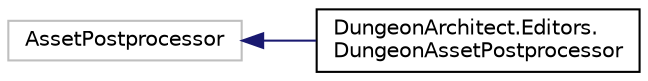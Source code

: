 digraph "Graphical Class Hierarchy"
{
  edge [fontname="Helvetica",fontsize="10",labelfontname="Helvetica",labelfontsize="10"];
  node [fontname="Helvetica",fontsize="10",shape=record];
  rankdir="LR";
  Node1 [label="AssetPostprocessor",height=0.2,width=0.4,color="grey75", fillcolor="white", style="filled"];
  Node1 -> Node2 [dir="back",color="midnightblue",fontsize="10",style="solid",fontname="Helvetica"];
  Node2 [label="DungeonArchitect.Editors.\lDungeonAssetPostprocessor",height=0.2,width=0.4,color="black", fillcolor="white", style="filled",URL="$class_dungeon_architect_1_1_editors_1_1_dungeon_asset_postprocessor.html",tooltip="An asset processor to create dungeon tags when DungeonArchitect is imported into a new project ..."];
}
